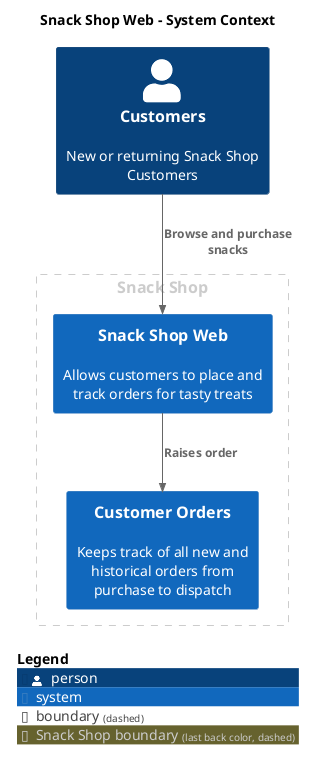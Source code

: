 @startuml
set separator none
title Snack Shop Web - System Context

top to bottom direction

!include <C4/C4>
!include <C4/C4_Context>

AddBoundaryTag("Snack Shop", $borderColor="#cccccc", $fontColor="#cccccc", $borderStyle="dashed")
Boundary(group_1, "Snack Shop", $tags="Snack Shop") {
  System(SnackShopWeb, "Snack Shop Web", $descr="Allows customers to place and track orders for tasty treats", $tags="", $link="")
  System(CustomerOrders, "Customer Orders", $descr="Keeps track of all new and historical orders from purchase to dispatch", $tags="", $link="")
}

Person(Customers, "Customers", $descr="New or returning Snack Shop Customers", $tags="", $link="")

Rel(Customers, SnackShopWeb, "Browse and purchase snacks", $techn="", $tags="", $link="")
Rel(SnackShopWeb, CustomerOrders, "Raises order", $techn="", $tags="", $link="")

SHOW_LEGEND(true)
@enduml